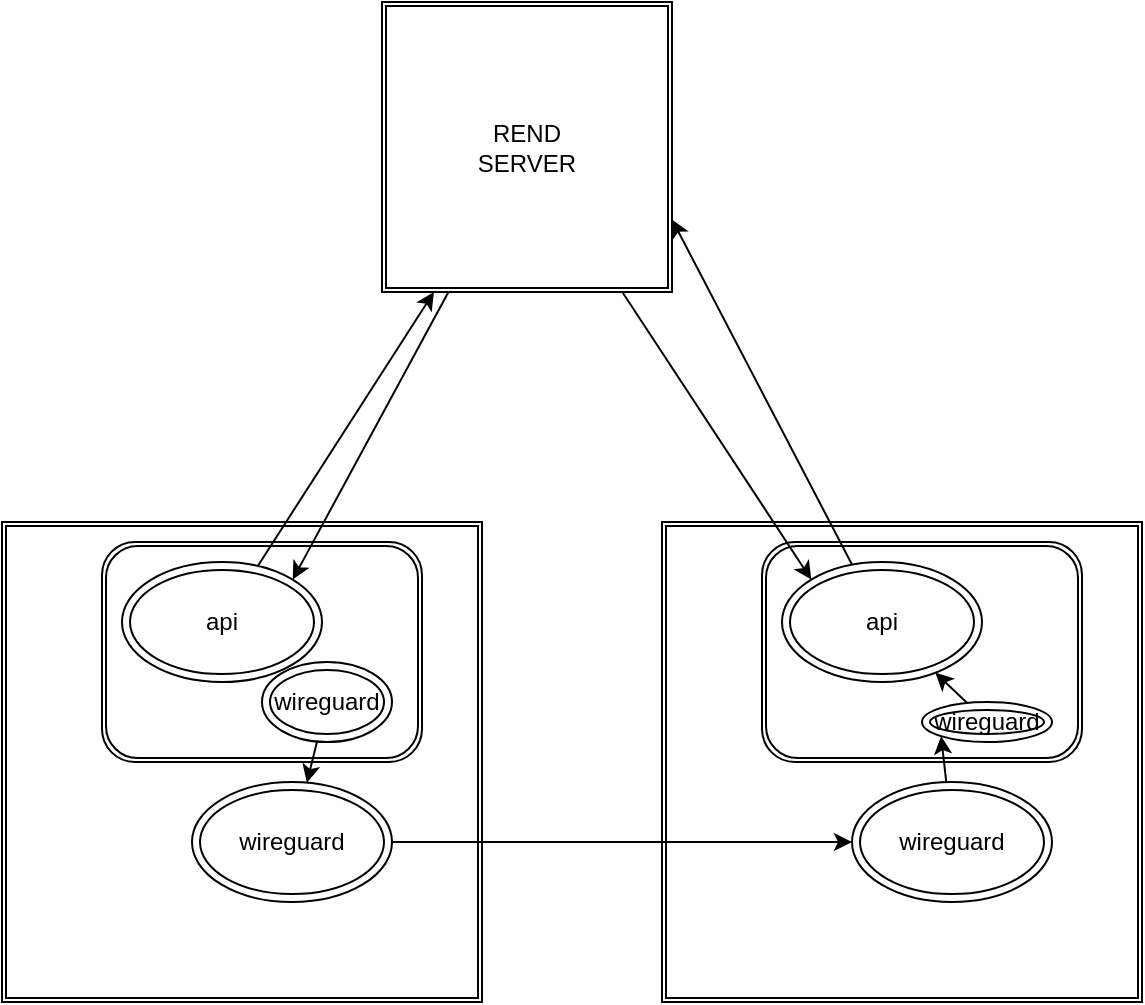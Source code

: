 <mxfile>
    <diagram id="tjffqdBvLt7TEhFWdKNI" name="Page-1">
        <mxGraphModel dx="810" dy="322" grid="1" gridSize="10" guides="1" tooltips="1" connect="1" arrows="1" fold="1" page="1" pageScale="1" pageWidth="850" pageHeight="1100" math="0" shadow="0">
            <root>
                <mxCell id="0"/>
                <mxCell id="1" parent="0"/>
                <mxCell id="8" value="" style="shape=ext;double=1;whiteSpace=wrap;html=1;aspect=fixed;" vertex="1" parent="1">
                    <mxGeometry x="420" y="260" width="240" height="240" as="geometry"/>
                </mxCell>
                <mxCell id="3" value="" style="shape=ext;double=1;whiteSpace=wrap;html=1;aspect=fixed;" vertex="1" parent="1">
                    <mxGeometry x="90" y="260" width="240" height="240" as="geometry"/>
                </mxCell>
                <mxCell id="4" value="" style="shape=ext;double=1;rounded=1;whiteSpace=wrap;html=1;" vertex="1" parent="1">
                    <mxGeometry x="140" y="270" width="160" height="110" as="geometry"/>
                </mxCell>
                <mxCell id="5" value="wireguard" style="ellipse;shape=doubleEllipse;whiteSpace=wrap;html=1;" vertex="1" parent="1">
                    <mxGeometry x="185" y="390" width="100" height="60" as="geometry"/>
                </mxCell>
                <mxCell id="21" style="edgeStyle=none;html=1;" edge="1" parent="1" source="6" target="5">
                    <mxGeometry relative="1" as="geometry"/>
                </mxCell>
                <mxCell id="6" value="wireguard" style="ellipse;shape=doubleEllipse;whiteSpace=wrap;html=1;" vertex="1" parent="1">
                    <mxGeometry x="220" y="330" width="65" height="40" as="geometry"/>
                </mxCell>
                <mxCell id="14" style="edgeStyle=none;html=1;" edge="1" parent="1" source="7" target="13">
                    <mxGeometry relative="1" as="geometry"/>
                </mxCell>
                <mxCell id="16" style="edgeStyle=none;html=1;entryX=0;entryY=0.5;entryDx=0;entryDy=0;" edge="1" parent="1" source="5" target="10">
                    <mxGeometry relative="1" as="geometry"/>
                </mxCell>
                <mxCell id="7" value="api&lt;br&gt;" style="ellipse;shape=doubleEllipse;whiteSpace=wrap;html=1;" vertex="1" parent="1">
                    <mxGeometry x="150" y="280" width="100" height="60" as="geometry"/>
                </mxCell>
                <mxCell id="9" value="" style="shape=ext;double=1;rounded=1;whiteSpace=wrap;html=1;" vertex="1" parent="1">
                    <mxGeometry x="470" y="270" width="160" height="110" as="geometry"/>
                </mxCell>
                <mxCell id="19" style="edgeStyle=none;html=1;entryX=0;entryY=1;entryDx=0;entryDy=0;" edge="1" parent="1" source="10" target="11">
                    <mxGeometry relative="1" as="geometry"/>
                </mxCell>
                <mxCell id="10" value="wireguard" style="ellipse;shape=doubleEllipse;whiteSpace=wrap;html=1;" vertex="1" parent="1">
                    <mxGeometry x="515" y="390" width="100" height="60" as="geometry"/>
                </mxCell>
                <mxCell id="20" style="edgeStyle=none;html=1;" edge="1" parent="1" source="11" target="12">
                    <mxGeometry relative="1" as="geometry"/>
                </mxCell>
                <mxCell id="11" value="wireguard" style="ellipse;shape=doubleEllipse;whiteSpace=wrap;html=1;" vertex="1" parent="1">
                    <mxGeometry x="550" y="350" width="65" height="20" as="geometry"/>
                </mxCell>
                <mxCell id="17" style="edgeStyle=none;html=1;entryX=1;entryY=0.75;entryDx=0;entryDy=0;" edge="1" parent="1" source="12" target="13">
                    <mxGeometry relative="1" as="geometry"/>
                </mxCell>
                <mxCell id="12" value="api&lt;br&gt;" style="ellipse;shape=doubleEllipse;whiteSpace=wrap;html=1;" vertex="1" parent="1">
                    <mxGeometry x="480" y="280" width="100" height="60" as="geometry"/>
                </mxCell>
                <mxCell id="15" style="edgeStyle=none;html=1;entryX=0;entryY=0;entryDx=0;entryDy=0;" edge="1" parent="1" source="13" target="12">
                    <mxGeometry relative="1" as="geometry"/>
                </mxCell>
                <mxCell id="18" style="edgeStyle=none;html=1;entryX=1;entryY=0;entryDx=0;entryDy=0;" edge="1" parent="1" source="13" target="7">
                    <mxGeometry relative="1" as="geometry"/>
                </mxCell>
                <mxCell id="13" value="REND&lt;br&gt;SERVER" style="shape=ext;double=1;whiteSpace=wrap;html=1;aspect=fixed;" vertex="1" parent="1">
                    <mxGeometry x="280" width="145" height="145" as="geometry"/>
                </mxCell>
            </root>
        </mxGraphModel>
    </diagram>
</mxfile>

